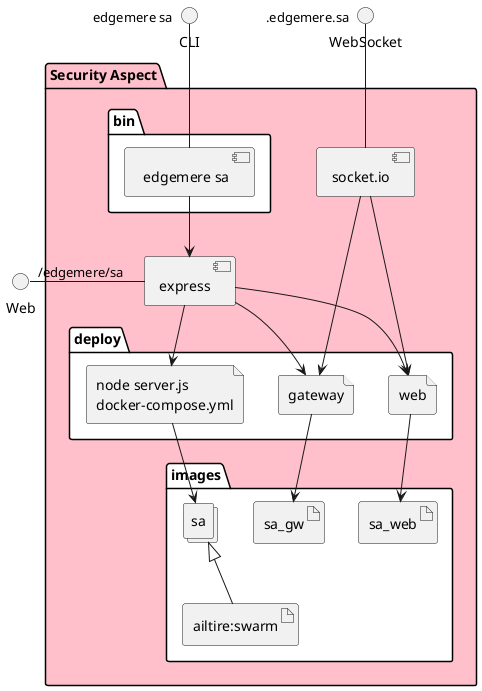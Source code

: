 @startuml
  interface CLI
  interface Web
  interface WebSocket
package "Security Aspect" #pink {
  component express as REST
  component socket.io as socket
  folder bin #ffffff {
    component " edgemere sa" as binName
  }
  binName --> REST

  folder deploy #ffffff {
      file "node server.js\ndocker-compose.yml" as sa_container
      REST --> sa_container

  
    file "web" as web_container
    REST --> web_container
    socket ---> web_container
  
    file "gateway" as gateway_container
    REST --> gateway_container
    socket ---> gateway_container
  
  }
  folder images #ffffff {
    collections "sa" as saimage
    artifact "ailtire:swarm" as ailtireswarm
    saimage <|-- ailtireswarm
    sa_container --> saimage

  
      artifact sa_web
      web_container --> sa_web
    
      artifact sa_gw
      gateway_container --> sa_gw
    
  }
}
CLI " edgemere sa" -- binName
Web "/edgemere/sa" - REST
WebSocket ".edgemere.sa" -- socket

@enduml
